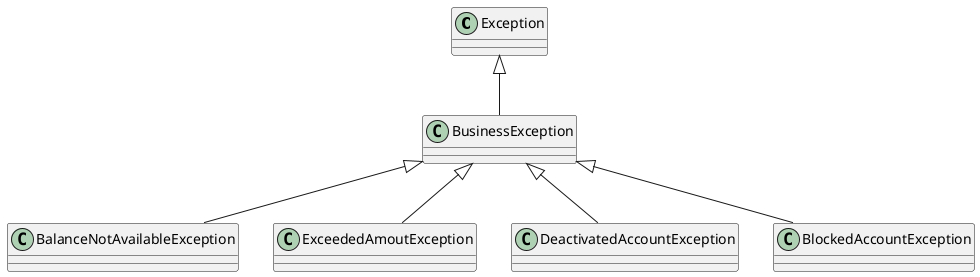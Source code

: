 @startuml
class "Exception" as ex
class "BusinessException" as bex
class "BalanceNotAvailableException" as bnae
class "ExceededAmoutException" as eae
class "DeactivatedAccountException" as dae
class "BlockedAccountException" as bae
ex <|-- bex
bex <|-- bnae
bex <|-- eae
bex <|-- dae
bex <|-- bae
@enduml